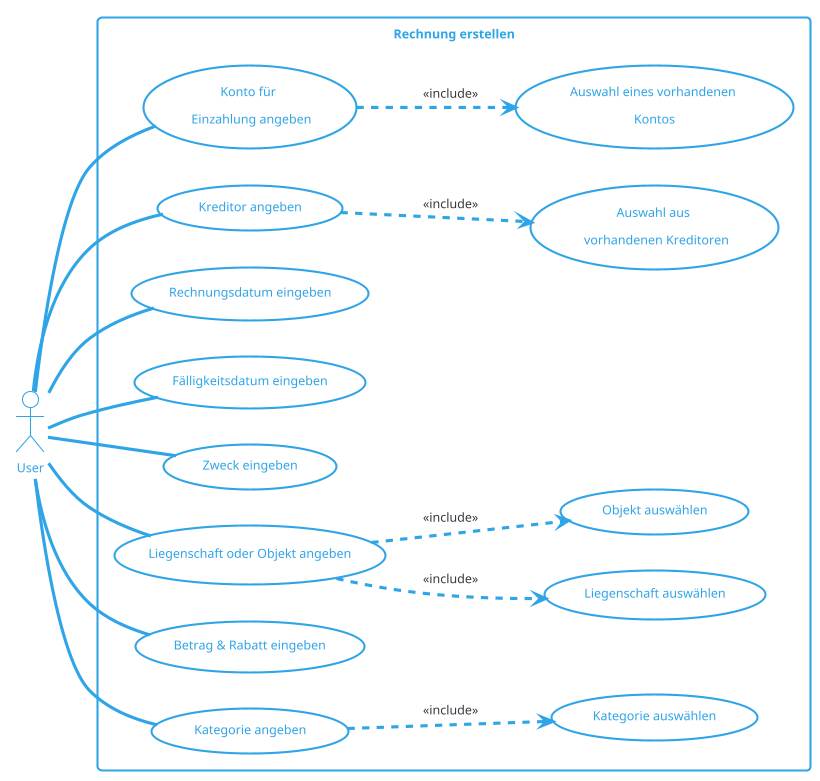 @startuml Rechnung erstellen
!theme cerulean-outline

left to right direction
actor "User" as fc
rectangle "Rechnung erstellen" {
  usecase "Konto für \n Einzahlung angeben" as UC1
  usecase "Auswahl eines vorhandenen \nKontos" as inc1
  usecase "Kreditor angeben" as UC2
  usecase "Auswahl aus \n vorhandenen Kreditoren" as inc2
  usecase "Rechnungsdatum eingeben" as UC3
  usecase "Fälligkeitsdatum eingeben" as UC4
  usecase "Zweck eingeben" as UC5
  usecase "Liegenschaft oder Objekt angeben" as UC6
  usecase "Liegenschaft auswählen" as inc3
  usecase "Objekt auswählen" as inc4
  usecase "Betrag & Rabatt eingeben" as UC7
  usecase "Kategorie angeben" as UC8
  usecase "Kategorie auswählen" as inc5
} 
fc -- UC1
UC1 ..> inc1 : <<include>>
fc -- UC2
UC2 ..> inc2 : <<include>>
fc -- UC3
fc -- UC4
fc -- UC5
fc -- UC6
UC6 ..> inc3 : <<include>>
UC6 ..> inc4 : <<include>>
fc -- UC7
fc -- UC8
UC8 ..> inc5 : <<include>>
@enduml